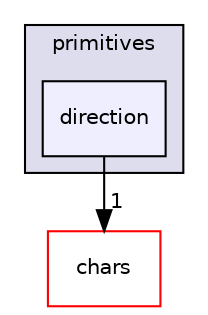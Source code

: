 digraph "src/OpenFOAM/primitives/direction" {
  bgcolor=transparent;
  compound=true
  node [ fontsize="10", fontname="Helvetica"];
  edge [ labelfontsize="10", labelfontname="Helvetica"];
  subgraph clusterdir_3e50f45338116b169052b428016851aa {
    graph [ bgcolor="#ddddee", pencolor="black", label="primitives" fontname="Helvetica", fontsize="10", URL="dir_3e50f45338116b169052b428016851aa.html"]
  dir_19dbf0591cffda9f7a5a990739e1850d [shape=box, label="direction", style="filled", fillcolor="#eeeeff", pencolor="black", URL="dir_19dbf0591cffda9f7a5a990739e1850d.html"];
  }
  dir_88dabb3705a9b13be16987836626f570 [shape=box label="chars" color="red" URL="dir_88dabb3705a9b13be16987836626f570.html"];
  dir_19dbf0591cffda9f7a5a990739e1850d->dir_88dabb3705a9b13be16987836626f570 [headlabel="1", labeldistance=1.5 headhref="dir_002338_002330.html"];
}
